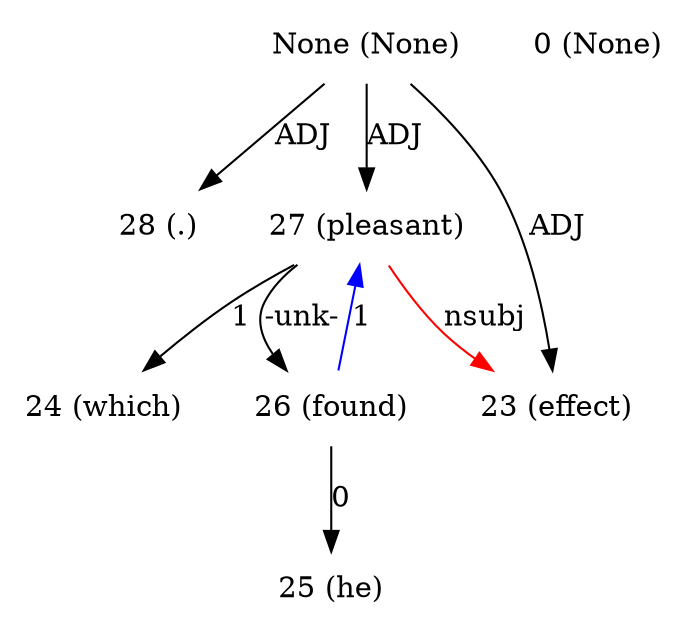 digraph G{
edge [dir=forward]
node [shape=plaintext]

None [label="None (None)"]
None -> 28 [label="ADJ"]
None [label="None (None)"]
None -> 27 [label="ADJ"]
None [label="None (None)"]
None -> 23 [label="ADJ"]
0 [label="0 (None)"]
23 [label="23 (effect)"]
27 -> 23 [label="nsubj", color="red"]
24 [label="24 (which)"]
25 [label="25 (he)"]
26 [label="26 (found)"]
26 -> 27 [label="1", color="blue"]
26 -> 25 [label="0"]
27 [label="27 (pleasant)"]
27 -> 24 [label="1"]
27 -> 26 [label="-unk-"]
28 [label="28 (.)"]
}
